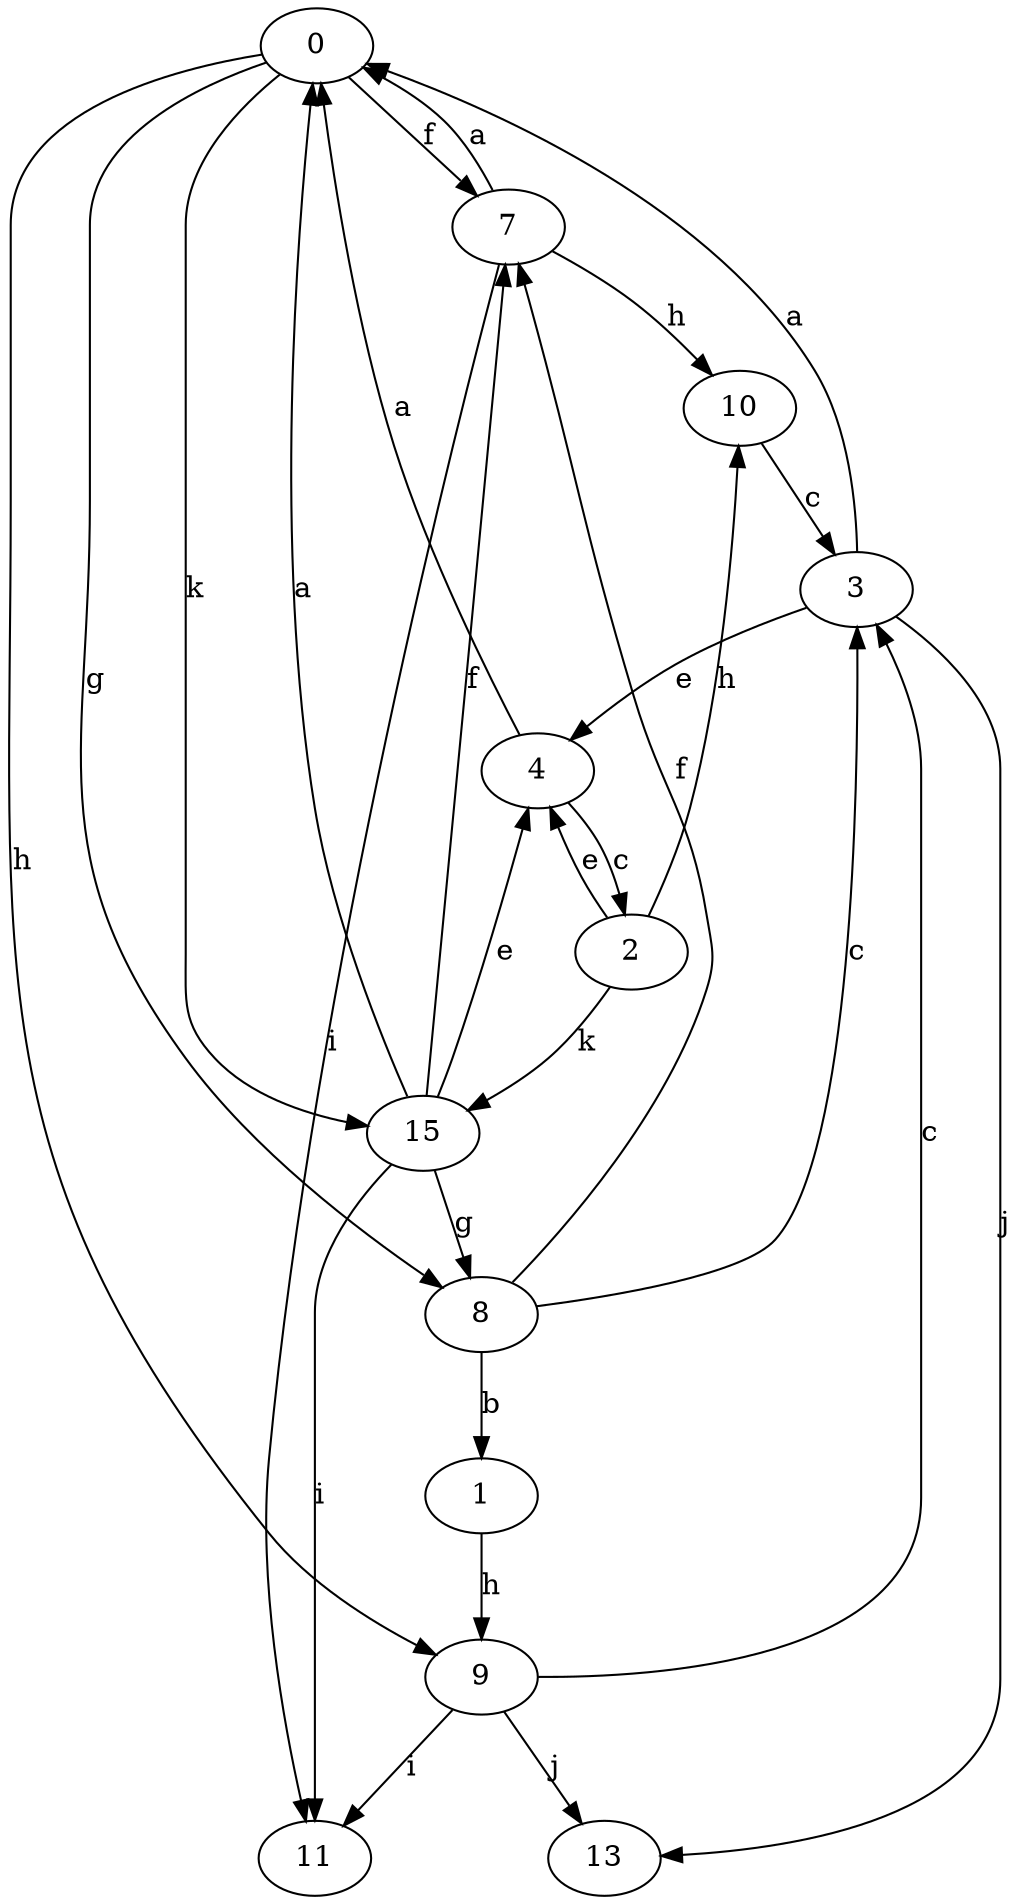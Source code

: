 strict digraph  {
0;
1;
2;
3;
4;
7;
8;
9;
10;
11;
13;
15;
0 -> 7  [label=f];
0 -> 8  [label=g];
0 -> 9  [label=h];
0 -> 15  [label=k];
1 -> 9  [label=h];
2 -> 4  [label=e];
2 -> 10  [label=h];
2 -> 15  [label=k];
3 -> 0  [label=a];
3 -> 4  [label=e];
3 -> 13  [label=j];
4 -> 0  [label=a];
4 -> 2  [label=c];
7 -> 0  [label=a];
7 -> 10  [label=h];
7 -> 11  [label=i];
8 -> 1  [label=b];
8 -> 3  [label=c];
8 -> 7  [label=f];
9 -> 3  [label=c];
9 -> 11  [label=i];
9 -> 13  [label=j];
10 -> 3  [label=c];
15 -> 0  [label=a];
15 -> 4  [label=e];
15 -> 7  [label=f];
15 -> 8  [label=g];
15 -> 11  [label=i];
}
